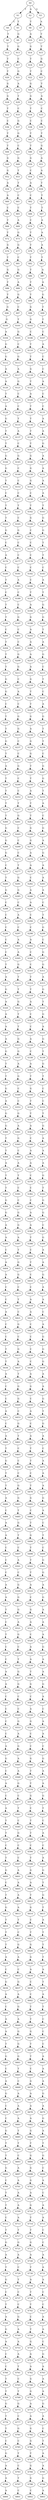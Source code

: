 strict digraph  {
	S0 -> S1 [ label = T ];
	S0 -> S2 [ label = A ];
	S0 -> S3 [ label = G ];
	S1 -> S4 [ label = C ];
	S1 -> S5 [ label = T ];
	S2 -> S6 [ label = T ];
	S3 -> S7 [ label = A ];
	S4 -> S8 [ label = T ];
	S5 -> S9 [ label = G ];
	S6 -> S10 [ label = A ];
	S7 -> S11 [ label = T ];
	S8 -> S12 [ label = T ];
	S9 -> S13 [ label = G ];
	S10 -> S14 [ label = G ];
	S11 -> S15 [ label = T ];
	S12 -> S16 [ label = T ];
	S13 -> S17 [ label = C ];
	S14 -> S18 [ label = T ];
	S15 -> S19 [ label = G ];
	S16 -> S20 [ label = T ];
	S17 -> S21 [ label = G ];
	S18 -> S22 [ label = T ];
	S19 -> S23 [ label = C ];
	S20 -> S24 [ label = G ];
	S21 -> S25 [ label = A ];
	S22 -> S26 [ label = G ];
	S23 -> S27 [ label = T ];
	S24 -> S28 [ label = G ];
	S25 -> S29 [ label = T ];
	S26 -> S30 [ label = G ];
	S27 -> S31 [ label = A ];
	S28 -> S32 [ label = T ];
	S29 -> S33 [ label = C ];
	S30 -> S34 [ label = T ];
	S31 -> S35 [ label = C ];
	S32 -> S36 [ label = C ];
	S33 -> S37 [ label = G ];
	S34 -> S38 [ label = C ];
	S35 -> S39 [ label = C ];
	S36 -> S40 [ label = T ];
	S37 -> S41 [ label = G ];
	S38 -> S42 [ label = T ];
	S39 -> S43 [ label = T ];
	S40 -> S44 [ label = T ];
	S41 -> S45 [ label = C ];
	S42 -> S46 [ label = T ];
	S43 -> S47 [ label = G ];
	S44 -> S48 [ label = G ];
	S45 -> S49 [ label = G ];
	S46 -> S50 [ label = G ];
	S47 -> S51 [ label = A ];
	S48 -> S52 [ label = G ];
	S49 -> S53 [ label = T ];
	S50 -> S54 [ label = C ];
	S51 -> S55 [ label = A ];
	S52 -> S56 [ label = A ];
	S53 -> S57 [ label = T ];
	S54 -> S58 [ label = A ];
	S55 -> S59 [ label = T ];
	S56 -> S60 [ label = A ];
	S57 -> S61 [ label = C ];
	S58 -> S62 [ label = C ];
	S59 -> S63 [ label = T ];
	S60 -> S64 [ label = C ];
	S61 -> S65 [ label = C ];
	S62 -> S66 [ label = T ];
	S63 -> S67 [ label = T ];
	S64 -> S68 [ label = T ];
	S65 -> S69 [ label = A ];
	S66 -> S70 [ label = C ];
	S67 -> S71 [ label = A ];
	S68 -> S72 [ label = T ];
	S69 -> S73 [ label = G ];
	S70 -> S74 [ label = T ];
	S71 -> S75 [ label = A ];
	S72 -> S76 [ label = G ];
	S73 -> S77 [ label = G ];
	S74 -> S78 [ label = T ];
	S75 -> S79 [ label = A ];
	S76 -> S80 [ label = T ];
	S77 -> S81 [ label = C ];
	S78 -> S82 [ label = T ];
	S79 -> S83 [ label = T ];
	S80 -> S84 [ label = G ];
	S81 -> S85 [ label = G ];
	S82 -> S86 [ label = T ];
	S83 -> S87 [ label = A ];
	S84 -> S88 [ label = T ];
	S85 -> S89 [ label = A ];
	S86 -> S90 [ label = T ];
	S87 -> S91 [ label = A ];
	S88 -> S92 [ label = T ];
	S89 -> S93 [ label = G ];
	S90 -> S94 [ label = T ];
	S91 -> S95 [ label = G ];
	S92 -> S96 [ label = G ];
	S93 -> S97 [ label = C ];
	S94 -> S98 [ label = G ];
	S95 -> S99 [ label = T ];
	S96 -> S100 [ label = G ];
	S97 -> S101 [ label = T ];
	S98 -> S102 [ label = G ];
	S99 -> S103 [ label = T ];
	S100 -> S104 [ label = A ];
	S101 -> S105 [ label = G ];
	S102 -> S106 [ label = C ];
	S103 -> S107 [ label = C ];
	S104 -> S108 [ label = G ];
	S105 -> S109 [ label = C ];
	S106 -> S110 [ label = T ];
	S107 -> S111 [ label = A ];
	S108 -> S112 [ label = G ];
	S109 -> S113 [ label = G ];
	S110 -> S114 [ label = T ];
	S111 -> S115 [ label = C ];
	S112 -> S116 [ label = A ];
	S113 -> S117 [ label = A ];
	S114 -> S118 [ label = G ];
	S115 -> S119 [ label = C ];
	S116 -> S120 [ label = A ];
	S117 -> S121 [ label = G ];
	S118 -> S122 [ label = T ];
	S119 -> S123 [ label = A ];
	S120 -> S124 [ label = T ];
	S121 -> S125 [ label = C ];
	S122 -> S126 [ label = A ];
	S123 -> S127 [ label = C ];
	S124 -> S128 [ label = A ];
	S125 -> S129 [ label = C ];
	S126 -> S130 [ label = T ];
	S127 -> S131 [ label = C ];
	S128 -> S132 [ label = G ];
	S129 -> S133 [ label = T ];
	S130 -> S134 [ label = T ];
	S131 -> S135 [ label = A ];
	S132 -> S136 [ label = T ];
	S133 -> S137 [ label = A ];
	S134 -> S138 [ label = T ];
	S135 -> S139 [ label = A ];
	S136 -> S140 [ label = T ];
	S137 -> S141 [ label = C ];
	S138 -> S142 [ label = T ];
	S139 -> S143 [ label = G ];
	S140 -> S144 [ label = G ];
	S141 -> S145 [ label = G ];
	S142 -> S146 [ label = G ];
	S143 -> S147 [ label = A ];
	S144 -> S148 [ label = G ];
	S145 -> S149 [ label = C ];
	S146 -> S150 [ label = G ];
	S147 -> S151 [ label = A ];
	S148 -> S152 [ label = T ];
	S149 -> S153 [ label = C ];
	S150 -> S154 [ label = G ];
	S151 -> S155 [ label = A ];
	S152 -> S156 [ label = C ];
	S153 -> S157 [ label = C ];
	S154 -> S158 [ label = C ];
	S155 -> S159 [ label = A ];
	S156 -> S160 [ label = T ];
	S157 -> S161 [ label = T ];
	S158 -> S162 [ label = T ];
	S159 -> S163 [ label = T ];
	S160 -> S164 [ label = T ];
	S161 -> S165 [ label = C ];
	S162 -> S166 [ label = G ];
	S163 -> S167 [ label = G ];
	S164 -> S168 [ label = G ];
	S165 -> S169 [ label = G ];
	S166 -> S170 [ label = C ];
	S167 -> S171 [ label = G ];
	S168 -> S172 [ label = C ];
	S169 -> S173 [ label = C ];
	S170 -> S174 [ label = C ];
	S171 -> S175 [ label = T ];
	S172 -> S176 [ label = A ];
	S173 -> S177 [ label = C ];
	S174 -> S178 [ label = C ];
	S175 -> S179 [ label = T ];
	S176 -> S180 [ label = C ];
	S177 -> S181 [ label = C ];
	S178 -> S182 [ label = C ];
	S179 -> S183 [ label = C ];
	S180 -> S184 [ label = T ];
	S181 -> S185 [ label = A ];
	S182 -> S186 [ label = C ];
	S183 -> S187 [ label = A ];
	S184 -> S188 [ label = C ];
	S185 -> S189 [ label = C ];
	S186 -> S190 [ label = T ];
	S187 -> S191 [ label = T ];
	S188 -> S192 [ label = T ];
	S189 -> S193 [ label = C ];
	S190 -> S194 [ label = A ];
	S191 -> S195 [ label = G ];
	S192 -> S196 [ label = T ];
	S193 -> S197 [ label = G ];
	S194 -> S198 [ label = G ];
	S195 -> S199 [ label = G ];
	S196 -> S200 [ label = C ];
	S197 -> S201 [ label = C ];
	S198 -> S202 [ label = A ];
	S199 -> S203 [ label = T ];
	S200 -> S204 [ label = T ];
	S201 -> S205 [ label = C ];
	S202 -> S206 [ label = A ];
	S203 -> S207 [ label = A ];
	S204 -> S208 [ label = T ];
	S205 -> S209 [ label = G ];
	S206 -> S210 [ label = A ];
	S207 -> S211 [ label = G ];
	S208 -> S212 [ label = T ];
	S209 -> S213 [ label = G ];
	S210 -> S214 [ label = A ];
	S211 -> S215 [ label = C ];
	S212 -> S216 [ label = G ];
	S213 -> S217 [ label = C ];
	S214 -> S218 [ label = G ];
	S215 -> S219 [ label = T ];
	S216 -> S220 [ label = G ];
	S217 -> S221 [ label = A ];
	S218 -> S222 [ label = T ];
	S219 -> S223 [ label = C ];
	S220 -> S224 [ label = C ];
	S221 -> S225 [ label = C ];
	S222 -> S226 [ label = T ];
	S223 -> S227 [ label = A ];
	S224 -> S228 [ label = T ];
	S225 -> S229 [ label = G ];
	S226 -> S230 [ label = G ];
	S227 -> S231 [ label = G ];
	S228 -> S232 [ label = T ];
	S229 -> S233 [ label = G ];
	S230 -> S234 [ label = A ];
	S231 -> S235 [ label = T ];
	S232 -> S236 [ label = G ];
	S233 -> S237 [ label = C ];
	S234 -> S238 [ label = G ];
	S235 -> S239 [ label = T ];
	S236 -> S240 [ label = T ];
	S237 -> S241 [ label = C ];
	S238 -> S242 [ label = G ];
	S239 -> S243 [ label = C ];
	S240 -> S244 [ label = A ];
	S241 -> S245 [ label = G ];
	S242 -> S246 [ label = T ];
	S243 -> S247 [ label = G ];
	S244 -> S248 [ label = T ];
	S245 -> S249 [ label = C ];
	S246 -> S250 [ label = T ];
	S247 -> S251 [ label = G ];
	S248 -> S252 [ label = T ];
	S249 -> S253 [ label = C ];
	S250 -> S254 [ label = A ];
	S251 -> S255 [ label = T ];
	S252 -> S256 [ label = T ];
	S253 -> S257 [ label = T ];
	S254 -> S258 [ label = T ];
	S255 -> S259 [ label = A ];
	S256 -> S260 [ label = T ];
	S257 -> S261 [ label = G ];
	S258 -> S262 [ label = T ];
	S259 -> S263 [ label = C ];
	S260 -> S264 [ label = G ];
	S261 -> S265 [ label = C ];
	S262 -> S266 [ label = G ];
	S263 -> S267 [ label = G ];
	S264 -> S268 [ label = G ];
	S265 -> S269 [ label = C ];
	S266 -> S270 [ label = G ];
	S267 -> S271 [ label = A ];
	S268 -> S272 [ label = G ];
	S269 -> S273 [ label = C ];
	S270 -> S274 [ label = A ];
	S271 -> S275 [ label = G ];
	S272 -> S276 [ label = C ];
	S273 -> S277 [ label = T ];
	S274 -> S278 [ label = A ];
	S275 -> S279 [ label = A ];
	S276 -> S280 [ label = T ];
	S277 -> S281 [ label = G ];
	S278 -> S282 [ label = C ];
	S279 -> S283 [ label = A ];
	S280 -> S284 [ label = G ];
	S281 -> S285 [ label = G ];
	S282 -> S286 [ label = A ];
	S283 -> S287 [ label = A ];
	S284 -> S288 [ label = C ];
	S285 -> S289 [ label = C ];
	S286 -> S290 [ label = A ];
	S287 -> S291 [ label = C ];
	S288 -> S292 [ label = C ];
	S289 -> S293 [ label = A ];
	S290 -> S294 [ label = C ];
	S291 -> S295 [ label = T ];
	S292 -> S296 [ label = C ];
	S293 -> S297 [ label = C ];
	S294 -> S298 [ label = C ];
	S295 -> S299 [ label = G ];
	S296 -> S300 [ label = C ];
	S297 -> S301 [ label = A ];
	S298 -> S302 [ label = A ];
	S299 -> S303 [ label = C ];
	S300 -> S304 [ label = C ];
	S301 -> S305 [ label = A ];
	S302 -> S306 [ label = C ];
	S303 -> S307 [ label = G ];
	S304 -> S308 [ label = T ];
	S305 -> S309 [ label = G ];
	S306 -> S310 [ label = C ];
	S307 -> S311 [ label = G ];
	S308 -> S312 [ label = A ];
	S309 -> S313 [ label = T ];
	S310 -> S314 [ label = T ];
	S311 -> S315 [ label = A ];
	S312 -> S316 [ label = G ];
	S313 -> S317 [ label = T ];
	S314 -> S318 [ label = T ];
	S315 -> S319 [ label = G ];
	S316 -> S320 [ label = A ];
	S317 -> S321 [ label = G ];
	S318 -> S322 [ label = A ];
	S319 -> S323 [ label = T ];
	S320 -> S324 [ label = A ];
	S321 -> S325 [ label = T ];
	S322 -> S326 [ label = C ];
	S323 -> S327 [ label = G ];
	S324 -> S328 [ label = A ];
	S325 -> S329 [ label = T ];
	S326 -> S330 [ label = C ];
	S327 -> S331 [ label = A ];
	S328 -> S332 [ label = A ];
	S329 -> S333 [ label = G ];
	S330 -> S334 [ label = A ];
	S331 -> S335 [ label = G ];
	S332 -> S336 [ label = G ];
	S333 -> S337 [ label = G ];
	S334 -> S338 [ label = C ];
	S335 -> S339 [ label = T ];
	S336 -> S340 [ label = T ];
	S337 -> S341 [ label = A ];
	S338 -> S342 [ label = A ];
	S339 -> S343 [ label = G ];
	S340 -> S344 [ label = T ];
	S341 -> S345 [ label = G ];
	S342 -> S346 [ label = T ];
	S343 -> S347 [ label = T ];
	S344 -> S348 [ label = G ];
	S345 -> S349 [ label = C ];
	S346 -> S350 [ label = G ];
	S347 -> S351 [ label = C ];
	S348 -> S352 [ label = A ];
	S349 -> S353 [ label = C ];
	S350 -> S354 [ label = T ];
	S351 -> S355 [ label = C ];
	S352 -> S356 [ label = G ];
	S353 -> S357 [ label = G ];
	S354 -> S358 [ label = T ];
	S355 -> S359 [ label = T ];
	S356 -> S360 [ label = G ];
	S357 -> S361 [ label = A ];
	S358 -> S362 [ label = A ];
	S359 -> S363 [ label = G ];
	S360 -> S364 [ label = T ];
	S361 -> S365 [ label = G ];
	S362 -> S366 [ label = C ];
	S363 -> S367 [ label = A ];
	S364 -> S368 [ label = T ];
	S365 -> S369 [ label = C ];
	S366 -> S370 [ label = A ];
	S367 -> S371 [ label = A ];
	S368 -> S372 [ label = A ];
	S369 -> S373 [ label = A ];
	S370 -> S374 [ label = A ];
	S371 -> S375 [ label = A ];
	S372 -> S376 [ label = T ];
	S373 -> S377 [ label = T ];
	S374 -> S378 [ label = C ];
	S375 -> S379 [ label = G ];
	S376 -> S380 [ label = T ];
	S377 -> S381 [ label = C ];
	S378 -> S382 [ label = C ];
	S379 -> S383 [ label = T ];
	S380 -> S384 [ label = G ];
	S381 -> S385 [ label = C ];
	S382 -> S386 [ label = C ];
	S383 -> S387 [ label = G ];
	S384 -> S388 [ label = G ];
	S385 -> S389 [ label = G ];
	S386 -> S390 [ label = A ];
	S387 -> S391 [ label = G ];
	S388 -> S392 [ label = A ];
	S389 -> S393 [ label = G ];
	S390 -> S394 [ label = A ];
	S391 -> S395 [ label = C ];
	S392 -> S396 [ label = A ];
	S393 -> S397 [ label = A ];
	S394 -> S398 [ label = T ];
	S395 -> S399 [ label = G ];
	S396 -> S400 [ label = C ];
	S397 -> S401 [ label = T ];
	S398 -> S402 [ label = C ];
	S399 -> S403 [ label = A ];
	S400 -> S404 [ label = A ];
	S401 -> S405 [ label = G ];
	S402 -> S406 [ label = T ];
	S403 -> S407 [ label = A ];
	S404 -> S408 [ label = A ];
	S405 -> S409 [ label = G ];
	S406 -> S410 [ label = C ];
	S407 -> S411 [ label = G ];
	S408 -> S412 [ label = C ];
	S409 -> S413 [ label = C ];
	S410 -> S414 [ label = C ];
	S411 -> S415 [ label = A ];
	S412 -> S416 [ label = C ];
	S413 -> S417 [ label = T ];
	S414 -> S418 [ label = A ];
	S415 -> S419 [ label = A ];
	S416 -> S420 [ label = A ];
	S417 -> S421 [ label = C ];
	S418 -> S422 [ label = A ];
	S419 -> S423 [ label = C ];
	S420 -> S424 [ label = C ];
	S421 -> S425 [ label = G ];
	S422 -> S426 [ label = C ];
	S423 -> S427 [ label = A ];
	S424 -> S428 [ label = C ];
	S425 -> S429 [ label = C ];
	S426 -> S430 [ label = C ];
	S427 -> S431 [ label = G ];
	S428 -> S432 [ label = T ];
	S429 -> S433 [ label = G ];
	S430 -> S434 [ label = C ];
	S431 -> S435 [ label = G ];
	S432 -> S436 [ label = T ];
	S433 -> S437 [ label = A ];
	S434 -> S438 [ label = C ];
	S435 -> S439 [ label = G ];
	S436 -> S440 [ label = A ];
	S437 -> S441 [ label = T ];
	S438 -> S442 [ label = A ];
	S439 -> S443 [ label = A ];
	S440 -> S444 [ label = C ];
	S441 -> S445 [ label = G ];
	S442 -> S446 [ label = G ];
	S443 -> S447 [ label = A ];
	S444 -> S448 [ label = C ];
	S445 -> S449 [ label = G ];
	S446 -> S450 [ label = C ];
	S447 -> S451 [ label = G ];
	S448 -> S452 [ label = A ];
	S449 -> S453 [ label = C ];
	S450 -> S454 [ label = A ];
	S451 -> S455 [ label = T ];
	S452 -> S456 [ label = C ];
	S453 -> S457 [ label = G ];
	S454 -> S458 [ label = C ];
	S455 -> S459 [ label = G ];
	S456 -> S460 [ label = A ];
	S457 -> S461 [ label = T ];
	S458 -> S462 [ label = A ];
	S459 -> S463 [ label = A ];
	S460 -> S464 [ label = T ];
	S461 -> S465 [ label = C ];
	S462 -> S466 [ label = T ];
	S463 -> S467 [ label = C ];
	S464 -> S468 [ label = G ];
	S465 -> S469 [ label = C ];
	S466 -> S470 [ label = T ];
	S467 -> S471 [ label = A ];
	S468 -> S472 [ label = T ];
	S469 -> S473 [ label = C ];
	S470 -> S474 [ label = C ];
	S471 -> S475 [ label = A ];
	S472 -> S476 [ label = T ];
	S473 -> S477 [ label = G ];
	S474 -> S478 [ label = T ];
	S475 -> S479 [ label = A ];
	S476 -> S480 [ label = A ];
	S477 -> S481 [ label = G ];
	S478 -> S482 [ label = G ];
	S479 -> S483 [ label = G ];
	S480 -> S484 [ label = C ];
	S481 -> S485 [ label = T ];
	S482 -> S486 [ label = C ];
	S483 -> S487 [ label = A ];
	S484 -> S488 [ label = A ];
	S485 -> S489 [ label = G ];
	S486 -> S490 [ label = T ];
	S487 -> S491 [ label = C ];
	S488 -> S492 [ label = A ];
	S489 -> S493 [ label = T ];
	S490 -> S494 [ label = G ];
	S491 -> S495 [ label = T ];
	S492 -> S496 [ label = C ];
	S493 -> S497 [ label = C ];
	S494 -> S498 [ label = T ];
	S495 -> S499 [ label = C ];
	S496 -> S500 [ label = C ];
	S497 -> S501 [ label = A ];
	S498 -> S502 [ label = T ];
	S499 -> S503 [ label = G ];
	S500 -> S504 [ label = C ];
	S501 -> S505 [ label = C ];
	S502 -> S506 [ label = T ];
	S503 -> S507 [ label = G ];
	S504 -> S508 [ label = A ];
	S505 -> S509 [ label = G ];
	S506 -> S510 [ label = A ];
	S507 -> S511 [ label = A ];
	S508 -> S512 [ label = A ];
	S509 -> S513 [ label = G ];
	S510 -> S514 [ label = C ];
	S511 -> S515 [ label = G ];
	S512 -> S516 [ label = T ];
	S513 -> S517 [ label = G ];
	S514 -> S518 [ label = G ];
	S515 -> S519 [ label = A ];
	S516 -> S520 [ label = C ];
	S517 -> S521 [ label = A ];
	S518 -> S522 [ label = A ];
	S519 -> S523 [ label = A ];
	S520 -> S524 [ label = T ];
	S521 -> S525 [ label = G ];
	S522 -> S526 [ label = C ];
	S523 -> S527 [ label = A ];
	S524 -> S528 [ label = C ];
	S525 -> S529 [ label = C ];
	S526 -> S530 [ label = A ];
	S527 -> S531 [ label = G ];
	S528 -> S532 [ label = C ];
	S529 -> S533 [ label = T ];
	S530 -> S534 [ label = A ];
	S531 -> S535 [ label = A ];
	S532 -> S536 [ label = A ];
	S533 -> S537 [ label = G ];
	S534 -> S538 [ label = T ];
	S535 -> S539 [ label = A ];
	S536 -> S540 [ label = A ];
	S537 -> S541 [ label = G ];
	S538 -> S542 [ label = G ];
	S539 -> S543 [ label = G ];
	S540 -> S544 [ label = C ];
	S541 -> S545 [ label = C ];
	S542 -> S546 [ label = C ];
	S543 -> S547 [ label = A ];
	S544 -> S548 [ label = C ];
	S545 -> S549 [ label = C ];
	S546 -> S550 [ label = A ];
	S547 -> S551 [ label = C ];
	S548 -> S552 [ label = C ];
	S549 -> S553 [ label = G ];
	S550 -> S554 [ label = G ];
	S551 -> S555 [ label = A ];
	S552 -> S556 [ label = C ];
	S553 -> S557 [ label = A ];
	S554 -> S558 [ label = C ];
	S555 -> S559 [ label = A ];
	S556 -> S560 [ label = A ];
	S557 -> S561 [ label = G ];
	S558 -> S562 [ label = C ];
	S559 -> S563 [ label = C ];
	S560 -> S564 [ label = G ];
	S561 -> S565 [ label = A ];
	S562 -> S566 [ label = G ];
	S563 -> S567 [ label = G ];
	S564 -> S568 [ label = C ];
	S565 -> S569 [ label = A ];
	S566 -> S570 [ label = T ];
	S567 -> S571 [ label = A ];
	S568 -> S572 [ label = A ];
	S569 -> S573 [ label = G ];
	S570 -> S574 [ label = T ];
	S571 -> S575 [ label = A ];
	S572 -> S576 [ label = C ];
	S573 -> S577 [ label = C ];
	S574 -> S578 [ label = G ];
	S575 -> S579 [ label = G ];
	S576 -> S580 [ label = A ];
	S577 -> S581 [ label = T ];
	S578 -> S582 [ label = C ];
	S579 -> S583 [ label = T ];
	S580 -> S584 [ label = T ];
	S581 -> S585 [ label = C ];
	S582 -> S586 [ label = T ];
	S583 -> S587 [ label = C ];
	S584 -> S588 [ label = T ];
	S585 -> S589 [ label = G ];
	S586 -> S590 [ label = T ];
	S587 -> S591 [ label = A ];
	S588 -> S592 [ label = C ];
	S589 -> S593 [ label = C ];
	S590 -> S594 [ label = C ];
	S591 -> S595 [ label = C ];
	S592 -> S596 [ label = T ];
	S593 -> S597 [ label = C ];
	S594 -> S598 [ label = T ];
	S595 -> S599 [ label = A ];
	S596 -> S600 [ label = G ];
	S597 -> S601 [ label = A ];
	S598 -> S602 [ label = G ];
	S599 -> S603 [ label = G ];
	S600 -> S604 [ label = C ];
	S601 -> S605 [ label = A ];
	S602 -> S606 [ label = A ];
	S603 -> S607 [ label = T ];
	S604 -> S608 [ label = T ];
	S605 -> S609 [ label = A ];
	S606 -> S610 [ label = T ];
	S607 -> S611 [ label = G ];
	S608 -> S612 [ label = G ];
	S609 -> S613 [ label = A ];
	S610 -> S614 [ label = G ];
	S611 -> S615 [ label = T ];
	S612 -> S616 [ label = T ];
	S613 -> S617 [ label = T ];
	S614 -> S618 [ label = C ];
	S615 -> S619 [ label = A ];
	S616 -> S620 [ label = T ];
	S617 -> S621 [ label = C ];
	S618 -> S622 [ label = T ];
	S619 -> S623 [ label = T ];
	S620 -> S624 [ label = T ];
	S621 -> S625 [ label = G ];
	S622 -> S626 [ label = G ];
	S623 -> S627 [ label = T ];
	S624 -> S628 [ label = A ];
	S625 -> S629 [ label = A ];
	S626 -> S630 [ label = G ];
	S627 -> S631 [ label = T ];
	S628 -> S632 [ label = C ];
	S629 -> S633 [ label = C ];
	S630 -> S634 [ label = A ];
	S631 -> S635 [ label = A ];
	S632 -> S636 [ label = G ];
	S633 -> S637 [ label = G ];
	S634 -> S638 [ label = C ];
	S635 -> S639 [ label = T ];
	S636 -> S640 [ label = A ];
	S637 -> S641 [ label = A ];
	S638 -> S642 [ label = C ];
	S639 -> S643 [ label = A ];
	S640 -> S644 [ label = C ];
	S641 -> S645 [ label = G ];
	S642 -> S646 [ label = T ];
	S643 -> S647 [ label = T ];
	S644 -> S648 [ label = A ];
	S645 -> S649 [ label = A ];
	S646 -> S650 [ label = T ];
	S647 -> S651 [ label = C ];
	S648 -> S652 [ label = A ];
	S649 -> S653 [ label = G ];
	S650 -> S654 [ label = G ];
	S651 -> S655 [ label = C ];
	S652 -> S656 [ label = T ];
	S653 -> S657 [ label = G ];
	S654 -> S658 [ label = T ];
	S655 -> S659 [ label = C ];
	S656 -> S660 [ label = G ];
	S657 -> S661 [ label = G ];
	S658 -> S662 [ label = T ];
	S659 -> S663 [ label = A ];
	S660 -> S664 [ label = C ];
	S661 -> S665 [ label = T ];
	S662 -> S666 [ label = C ];
	S663 -> S667 [ label = A ];
	S664 -> S668 [ label = A ];
	S665 -> S669 [ label = C ];
	S666 -> S670 [ label = G ];
	S667 -> S671 [ label = A ];
	S668 -> S672 [ label = G ];
	S669 -> S673 [ label = A ];
	S670 -> S674 [ label = A ];
	S671 -> S675 [ label = G ];
	S672 -> S676 [ label = C ];
	S673 -> S677 [ label = A ];
	S674 -> S678 [ label = A ];
	S675 -> S679 [ label = A ];
	S676 -> S680 [ label = C ];
	S677 -> S681 [ label = A ];
	S678 -> S682 [ label = A ];
	S679 -> S683 [ label = G ];
	S680 -> S684 [ label = G ];
	S681 -> S685 [ label = T ];
	S682 -> S686 [ label = G ];
	S683 -> S687 [ label = A ];
	S684 -> S688 [ label = T ];
	S685 -> S689 [ label = T ];
	S686 -> S690 [ label = T ];
	S687 -> S691 [ label = T ];
	S688 -> S692 [ label = T ];
	S689 -> S693 [ label = C ];
	S690 -> S694 [ label = G ];
	S691 -> S695 [ label = G ];
	S692 -> S696 [ label = G ];
	S693 -> S697 [ label = A ];
	S694 -> S698 [ label = G ];
	S695 -> S699 [ label = C ];
	S696 -> S700 [ label = C ];
	S697 -> S701 [ label = A ];
	S698 -> S702 [ label = G ];
	S699 -> S703 [ label = A ];
	S700 -> S704 [ label = T ];
	S701 -> S705 [ label = A ];
	S702 -> S706 [ label = A ];
	S703 -> S707 [ label = C ];
	S704 -> S708 [ label = T ];
	S705 -> S709 [ label = A ];
	S706 -> S710 [ label = G ];
	S707 -> S711 [ label = A ];
	S708 -> S712 [ label = C ];
	S709 -> S713 [ label = A ];
	S710 -> S714 [ label = T ];
	S711 -> S715 [ label = A ];
	S712 -> S716 [ label = T ];
	S713 -> S717 [ label = T ];
	S714 -> S718 [ label = T ];
	S715 -> S719 [ label = C ];
	S716 -> S720 [ label = G ];
	S717 -> S721 [ label = G ];
	S718 -> S722 [ label = G ];
	S719 -> S723 [ label = C ];
	S720 -> S724 [ label = A ];
	S721 -> S725 [ label = A ];
	S722 -> S726 [ label = A ];
	S723 -> S727 [ label = A ];
	S724 -> S728 [ label = T ];
	S725 -> S729 [ label = C ];
	S726 -> S730 [ label = T ];
	S727 -> S731 [ label = A ];
	S728 -> S732 [ label = G ];
	S729 -> S733 [ label = T ];
	S730 -> S734 [ label = A ];
	S731 -> S735 [ label = A ];
	S732 -> S736 [ label = C ];
	S733 -> S737 [ label = C ];
	S734 -> S738 [ label = T ];
	S735 -> S739 [ label = C ];
	S736 -> S740 [ label = T ];
	S737 -> S741 [ label = C ];
	S738 -> S742 [ label = T ];
	S739 -> S743 [ label = C ];
	S740 -> S744 [ label = A ];
	S741 -> S745 [ label = G ];
	S742 -> S746 [ label = C ];
	S743 -> S747 [ label = A ];
	S744 -> S748 [ label = G ];
	S745 -> S749 [ label = A ];
	S746 -> S750 [ label = T ];
	S747 -> S751 [ label = A ];
	S748 -> S752 [ label = A ];
	S749 -> S753 [ label = A ];
	S750 -> S754 [ label = G ];
	S751 -> S755 [ label = C ];
	S752 -> S756 [ label = C ];
	S753 -> S757 [ label = A ];
	S754 -> S758 [ label = A ];
	S755 -> S759 [ label = G ];
	S756 -> S760 [ label = C ];
	S757 -> S761 [ label = T ];
	S758 -> S762 [ label = A ];
	S759 -> S763 [ label = A ];
	S760 -> S764 [ label = T ];
	S761 -> S765 [ label = C ];
	S762 -> S766 [ label = G ];
	S763 -> S767 [ label = A ];
	S764 -> S768 [ label = T ];
	S765 -> S769 [ label = T ];
	S766 -> S770 [ label = G ];
	S767 -> S771 [ label = A ];
	S768 -> S772 [ label = G ];
	S769 -> S773 [ label = G ];
	S770 -> S774 [ label = A ];
	S771 -> S775 [ label = G ];
	S772 -> S776 [ label = T ];
	S773 -> S777 [ label = C ];
	S774 -> S778 [ label = A ];
	S775 -> S779 [ label = A ];
	S776 -> S780 [ label = T ];
	S777 -> S781 [ label = G ];
	S778 -> S782 [ label = G ];
	S779 -> S783 [ label = C ];
	S780 -> S784 [ label = C ];
	S781 -> S785 [ label = C ];
	S782 -> S786 [ label = G ];
	S783 -> S787 [ label = T ];
	S784 -> S788 [ label = G ];
	S785 -> S789 [ label = T ];
	S786 -> S790 [ label = T ];
	S787 -> S791 [ label = A ];
	S788 -> S792 [ label = A ];
	S789 -> S793 [ label = C ];
	S790 -> S794 [ label = G ];
	S791 -> S795 [ label = A ];
	S792 -> S796 [ label = A ];
	S793 -> S797 [ label = T ];
	S794 -> S798 [ label = G ];
	S795 -> S799 [ label = G ];
	S796 -> S800 [ label = A ];
	S797 -> S801 [ label = C ];
	S798 -> S802 [ label = C ];
	S799 -> S803 [ label = A ];
}
